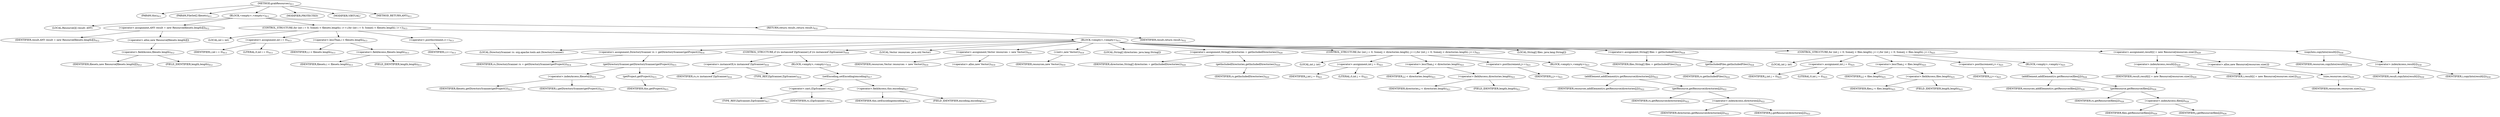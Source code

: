 digraph "grabResources" {  
"2227" [label = <(METHOD,grabResources)<SUB>911</SUB>> ]
"94" [label = <(PARAM,this)<SUB>911</SUB>> ]
"2228" [label = <(PARAM,FileSet[] filesets)<SUB>911</SUB>> ]
"2229" [label = <(BLOCK,&lt;empty&gt;,&lt;empty&gt;)<SUB>911</SUB>> ]
"2230" [label = <(LOCAL,Resource[][] result: ANY)> ]
"2231" [label = <(&lt;operator&gt;.assignment,ANY result = new Resource[filesets.length][])<SUB>912</SUB>> ]
"2232" [label = <(IDENTIFIER,result,ANY result = new Resource[filesets.length][])<SUB>912</SUB>> ]
"2233" [label = <(&lt;operator&gt;.alloc,new Resource[filesets.length][])> ]
"2234" [label = <(&lt;operator&gt;.fieldAccess,filesets.length)<SUB>912</SUB>> ]
"2235" [label = <(IDENTIFIER,filesets,new Resource[filesets.length][])<SUB>912</SUB>> ]
"2236" [label = <(FIELD_IDENTIFIER,length,length)<SUB>912</SUB>> ]
"2237" [label = <(CONTROL_STRUCTURE,for (int i = 0; Some(i &lt; filesets.length); i++),for (int i = 0; Some(i &lt; filesets.length); i++))<SUB>913</SUB>> ]
"2238" [label = <(LOCAL,int i: int)> ]
"2239" [label = <(&lt;operator&gt;.assignment,int i = 0)<SUB>913</SUB>> ]
"2240" [label = <(IDENTIFIER,i,int i = 0)<SUB>913</SUB>> ]
"2241" [label = <(LITERAL,0,int i = 0)<SUB>913</SUB>> ]
"2242" [label = <(&lt;operator&gt;.lessThan,i &lt; filesets.length)<SUB>913</SUB>> ]
"2243" [label = <(IDENTIFIER,i,i &lt; filesets.length)<SUB>913</SUB>> ]
"2244" [label = <(&lt;operator&gt;.fieldAccess,filesets.length)<SUB>913</SUB>> ]
"2245" [label = <(IDENTIFIER,filesets,i &lt; filesets.length)<SUB>913</SUB>> ]
"2246" [label = <(FIELD_IDENTIFIER,length,length)<SUB>913</SUB>> ]
"2247" [label = <(&lt;operator&gt;.postIncrement,i++)<SUB>913</SUB>> ]
"2248" [label = <(IDENTIFIER,i,i++)<SUB>913</SUB>> ]
"2249" [label = <(BLOCK,&lt;empty&gt;,&lt;empty&gt;)<SUB>913</SUB>> ]
"2250" [label = <(LOCAL,DirectoryScanner rs: org.apache.tools.ant.DirectoryScanner)> ]
"2251" [label = <(&lt;operator&gt;.assignment,DirectoryScanner rs = getDirectoryScanner(getProject()))<SUB>914</SUB>> ]
"2252" [label = <(IDENTIFIER,rs,DirectoryScanner rs = getDirectoryScanner(getProject()))<SUB>914</SUB>> ]
"2253" [label = <(getDirectoryScanner,getDirectoryScanner(getProject()))<SUB>915</SUB>> ]
"2254" [label = <(&lt;operator&gt;.indexAccess,filesets[i])<SUB>915</SUB>> ]
"2255" [label = <(IDENTIFIER,filesets,getDirectoryScanner(getProject()))<SUB>915</SUB>> ]
"2256" [label = <(IDENTIFIER,i,getDirectoryScanner(getProject()))<SUB>915</SUB>> ]
"2257" [label = <(getProject,getProject())<SUB>915</SUB>> ]
"93" [label = <(IDENTIFIER,this,getProject())<SUB>915</SUB>> ]
"2258" [label = <(CONTROL_STRUCTURE,if (rs instanceof ZipScanner),if (rs instanceof ZipScanner))<SUB>916</SUB>> ]
"2259" [label = <(&lt;operator&gt;.instanceOf,rs instanceof ZipScanner)<SUB>916</SUB>> ]
"2260" [label = <(IDENTIFIER,rs,rs instanceof ZipScanner)<SUB>916</SUB>> ]
"2261" [label = <(TYPE_REF,ZipScanner,ZipScanner)<SUB>916</SUB>> ]
"2262" [label = <(BLOCK,&lt;empty&gt;,&lt;empty&gt;)<SUB>916</SUB>> ]
"2263" [label = <(setEncoding,setEncoding(encoding))<SUB>917</SUB>> ]
"2264" [label = <(&lt;operator&gt;.cast,(ZipScanner) rs)<SUB>917</SUB>> ]
"2265" [label = <(TYPE_REF,ZipScanner,ZipScanner)<SUB>917</SUB>> ]
"2266" [label = <(IDENTIFIER,rs,(ZipScanner) rs)<SUB>917</SUB>> ]
"2267" [label = <(&lt;operator&gt;.fieldAccess,this.encoding)<SUB>917</SUB>> ]
"2268" [label = <(IDENTIFIER,this,setEncoding(encoding))<SUB>917</SUB>> ]
"2269" [label = <(FIELD_IDENTIFIER,encoding,encoding)<SUB>917</SUB>> ]
"96" [label = <(LOCAL,Vector resources: java.util.Vector)> ]
"2270" [label = <(&lt;operator&gt;.assignment,Vector resources = new Vector())<SUB>919</SUB>> ]
"2271" [label = <(IDENTIFIER,resources,Vector resources = new Vector())<SUB>919</SUB>> ]
"2272" [label = <(&lt;operator&gt;.alloc,new Vector())<SUB>919</SUB>> ]
"2273" [label = <(&lt;init&gt;,new Vector())<SUB>919</SUB>> ]
"95" [label = <(IDENTIFIER,resources,new Vector())<SUB>919</SUB>> ]
"2274" [label = <(LOCAL,String[] directories: java.lang.String[])> ]
"2275" [label = <(&lt;operator&gt;.assignment,String[] directories = getIncludedDirectories())<SUB>920</SUB>> ]
"2276" [label = <(IDENTIFIER,directories,String[] directories = getIncludedDirectories())<SUB>920</SUB>> ]
"2277" [label = <(getIncludedDirectories,getIncludedDirectories())<SUB>920</SUB>> ]
"2278" [label = <(IDENTIFIER,rs,getIncludedDirectories())<SUB>920</SUB>> ]
"2279" [label = <(CONTROL_STRUCTURE,for (int j = 0; Some(j &lt; directories.length); j++),for (int j = 0; Some(j &lt; directories.length); j++))<SUB>921</SUB>> ]
"2280" [label = <(LOCAL,int j: int)> ]
"2281" [label = <(&lt;operator&gt;.assignment,int j = 0)<SUB>921</SUB>> ]
"2282" [label = <(IDENTIFIER,j,int j = 0)<SUB>921</SUB>> ]
"2283" [label = <(LITERAL,0,int j = 0)<SUB>921</SUB>> ]
"2284" [label = <(&lt;operator&gt;.lessThan,j &lt; directories.length)<SUB>921</SUB>> ]
"2285" [label = <(IDENTIFIER,j,j &lt; directories.length)<SUB>921</SUB>> ]
"2286" [label = <(&lt;operator&gt;.fieldAccess,directories.length)<SUB>921</SUB>> ]
"2287" [label = <(IDENTIFIER,directories,j &lt; directories.length)<SUB>921</SUB>> ]
"2288" [label = <(FIELD_IDENTIFIER,length,length)<SUB>921</SUB>> ]
"2289" [label = <(&lt;operator&gt;.postIncrement,j++)<SUB>921</SUB>> ]
"2290" [label = <(IDENTIFIER,j,j++)<SUB>921</SUB>> ]
"2291" [label = <(BLOCK,&lt;empty&gt;,&lt;empty&gt;)<SUB>921</SUB>> ]
"2292" [label = <(addElement,addElement(rs.getResource(directories[j])))<SUB>922</SUB>> ]
"2293" [label = <(IDENTIFIER,resources,addElement(rs.getResource(directories[j])))<SUB>922</SUB>> ]
"2294" [label = <(getResource,getResource(directories[j]))<SUB>922</SUB>> ]
"2295" [label = <(IDENTIFIER,rs,getResource(directories[j]))<SUB>922</SUB>> ]
"2296" [label = <(&lt;operator&gt;.indexAccess,directories[j])<SUB>922</SUB>> ]
"2297" [label = <(IDENTIFIER,directories,getResource(directories[j]))<SUB>922</SUB>> ]
"2298" [label = <(IDENTIFIER,j,getResource(directories[j]))<SUB>922</SUB>> ]
"2299" [label = <(LOCAL,String[] files: java.lang.String[])> ]
"2300" [label = <(&lt;operator&gt;.assignment,String[] files = getIncludedFiles())<SUB>924</SUB>> ]
"2301" [label = <(IDENTIFIER,files,String[] files = getIncludedFiles())<SUB>924</SUB>> ]
"2302" [label = <(getIncludedFiles,getIncludedFiles())<SUB>924</SUB>> ]
"2303" [label = <(IDENTIFIER,rs,getIncludedFiles())<SUB>924</SUB>> ]
"2304" [label = <(CONTROL_STRUCTURE,for (int j = 0; Some(j &lt; files.length); j++),for (int j = 0; Some(j &lt; files.length); j++))<SUB>925</SUB>> ]
"2305" [label = <(LOCAL,int j: int)> ]
"2306" [label = <(&lt;operator&gt;.assignment,int j = 0)<SUB>925</SUB>> ]
"2307" [label = <(IDENTIFIER,j,int j = 0)<SUB>925</SUB>> ]
"2308" [label = <(LITERAL,0,int j = 0)<SUB>925</SUB>> ]
"2309" [label = <(&lt;operator&gt;.lessThan,j &lt; files.length)<SUB>925</SUB>> ]
"2310" [label = <(IDENTIFIER,j,j &lt; files.length)<SUB>925</SUB>> ]
"2311" [label = <(&lt;operator&gt;.fieldAccess,files.length)<SUB>925</SUB>> ]
"2312" [label = <(IDENTIFIER,files,j &lt; files.length)<SUB>925</SUB>> ]
"2313" [label = <(FIELD_IDENTIFIER,length,length)<SUB>925</SUB>> ]
"2314" [label = <(&lt;operator&gt;.postIncrement,j++)<SUB>925</SUB>> ]
"2315" [label = <(IDENTIFIER,j,j++)<SUB>925</SUB>> ]
"2316" [label = <(BLOCK,&lt;empty&gt;,&lt;empty&gt;)<SUB>925</SUB>> ]
"2317" [label = <(addElement,addElement(rs.getResource(files[j])))<SUB>926</SUB>> ]
"2318" [label = <(IDENTIFIER,resources,addElement(rs.getResource(files[j])))<SUB>926</SUB>> ]
"2319" [label = <(getResource,getResource(files[j]))<SUB>926</SUB>> ]
"2320" [label = <(IDENTIFIER,rs,getResource(files[j]))<SUB>926</SUB>> ]
"2321" [label = <(&lt;operator&gt;.indexAccess,files[j])<SUB>926</SUB>> ]
"2322" [label = <(IDENTIFIER,files,getResource(files[j]))<SUB>926</SUB>> ]
"2323" [label = <(IDENTIFIER,j,getResource(files[j]))<SUB>926</SUB>> ]
"2324" [label = <(&lt;operator&gt;.assignment,result[i] = new Resource[resources.size()])<SUB>929</SUB>> ]
"2325" [label = <(&lt;operator&gt;.indexAccess,result[i])<SUB>929</SUB>> ]
"2326" [label = <(IDENTIFIER,result,result[i] = new Resource[resources.size()])<SUB>929</SUB>> ]
"2327" [label = <(IDENTIFIER,i,result[i] = new Resource[resources.size()])<SUB>929</SUB>> ]
"2328" [label = <(&lt;operator&gt;.alloc,new Resource[resources.size()])> ]
"2329" [label = <(size,resources.size())<SUB>929</SUB>> ]
"2330" [label = <(IDENTIFIER,resources,resources.size())<SUB>929</SUB>> ]
"2331" [label = <(copyInto,copyInto(result[i]))<SUB>930</SUB>> ]
"2332" [label = <(IDENTIFIER,resources,copyInto(result[i]))<SUB>930</SUB>> ]
"2333" [label = <(&lt;operator&gt;.indexAccess,result[i])<SUB>930</SUB>> ]
"2334" [label = <(IDENTIFIER,result,copyInto(result[i]))<SUB>930</SUB>> ]
"2335" [label = <(IDENTIFIER,i,copyInto(result[i]))<SUB>930</SUB>> ]
"2336" [label = <(RETURN,return result;,return result;)<SUB>932</SUB>> ]
"2337" [label = <(IDENTIFIER,result,return result;)<SUB>932</SUB>> ]
"2338" [label = <(MODIFIER,PROTECTED)> ]
"2339" [label = <(MODIFIER,VIRTUAL)> ]
"2340" [label = <(METHOD_RETURN,ANY)<SUB>911</SUB>> ]
  "2227" -> "94" 
  "2227" -> "2228" 
  "2227" -> "2229" 
  "2227" -> "2338" 
  "2227" -> "2339" 
  "2227" -> "2340" 
  "2229" -> "2230" 
  "2229" -> "2231" 
  "2229" -> "2237" 
  "2229" -> "2336" 
  "2231" -> "2232" 
  "2231" -> "2233" 
  "2233" -> "2234" 
  "2234" -> "2235" 
  "2234" -> "2236" 
  "2237" -> "2238" 
  "2237" -> "2239" 
  "2237" -> "2242" 
  "2237" -> "2247" 
  "2237" -> "2249" 
  "2239" -> "2240" 
  "2239" -> "2241" 
  "2242" -> "2243" 
  "2242" -> "2244" 
  "2244" -> "2245" 
  "2244" -> "2246" 
  "2247" -> "2248" 
  "2249" -> "2250" 
  "2249" -> "2251" 
  "2249" -> "2258" 
  "2249" -> "96" 
  "2249" -> "2270" 
  "2249" -> "2273" 
  "2249" -> "2274" 
  "2249" -> "2275" 
  "2249" -> "2279" 
  "2249" -> "2299" 
  "2249" -> "2300" 
  "2249" -> "2304" 
  "2249" -> "2324" 
  "2249" -> "2331" 
  "2251" -> "2252" 
  "2251" -> "2253" 
  "2253" -> "2254" 
  "2253" -> "2257" 
  "2254" -> "2255" 
  "2254" -> "2256" 
  "2257" -> "93" 
  "2258" -> "2259" 
  "2258" -> "2262" 
  "2259" -> "2260" 
  "2259" -> "2261" 
  "2262" -> "2263" 
  "2263" -> "2264" 
  "2263" -> "2267" 
  "2264" -> "2265" 
  "2264" -> "2266" 
  "2267" -> "2268" 
  "2267" -> "2269" 
  "2270" -> "2271" 
  "2270" -> "2272" 
  "2273" -> "95" 
  "2275" -> "2276" 
  "2275" -> "2277" 
  "2277" -> "2278" 
  "2279" -> "2280" 
  "2279" -> "2281" 
  "2279" -> "2284" 
  "2279" -> "2289" 
  "2279" -> "2291" 
  "2281" -> "2282" 
  "2281" -> "2283" 
  "2284" -> "2285" 
  "2284" -> "2286" 
  "2286" -> "2287" 
  "2286" -> "2288" 
  "2289" -> "2290" 
  "2291" -> "2292" 
  "2292" -> "2293" 
  "2292" -> "2294" 
  "2294" -> "2295" 
  "2294" -> "2296" 
  "2296" -> "2297" 
  "2296" -> "2298" 
  "2300" -> "2301" 
  "2300" -> "2302" 
  "2302" -> "2303" 
  "2304" -> "2305" 
  "2304" -> "2306" 
  "2304" -> "2309" 
  "2304" -> "2314" 
  "2304" -> "2316" 
  "2306" -> "2307" 
  "2306" -> "2308" 
  "2309" -> "2310" 
  "2309" -> "2311" 
  "2311" -> "2312" 
  "2311" -> "2313" 
  "2314" -> "2315" 
  "2316" -> "2317" 
  "2317" -> "2318" 
  "2317" -> "2319" 
  "2319" -> "2320" 
  "2319" -> "2321" 
  "2321" -> "2322" 
  "2321" -> "2323" 
  "2324" -> "2325" 
  "2324" -> "2328" 
  "2325" -> "2326" 
  "2325" -> "2327" 
  "2328" -> "2329" 
  "2329" -> "2330" 
  "2331" -> "2332" 
  "2331" -> "2333" 
  "2333" -> "2334" 
  "2333" -> "2335" 
  "2336" -> "2337" 
}
